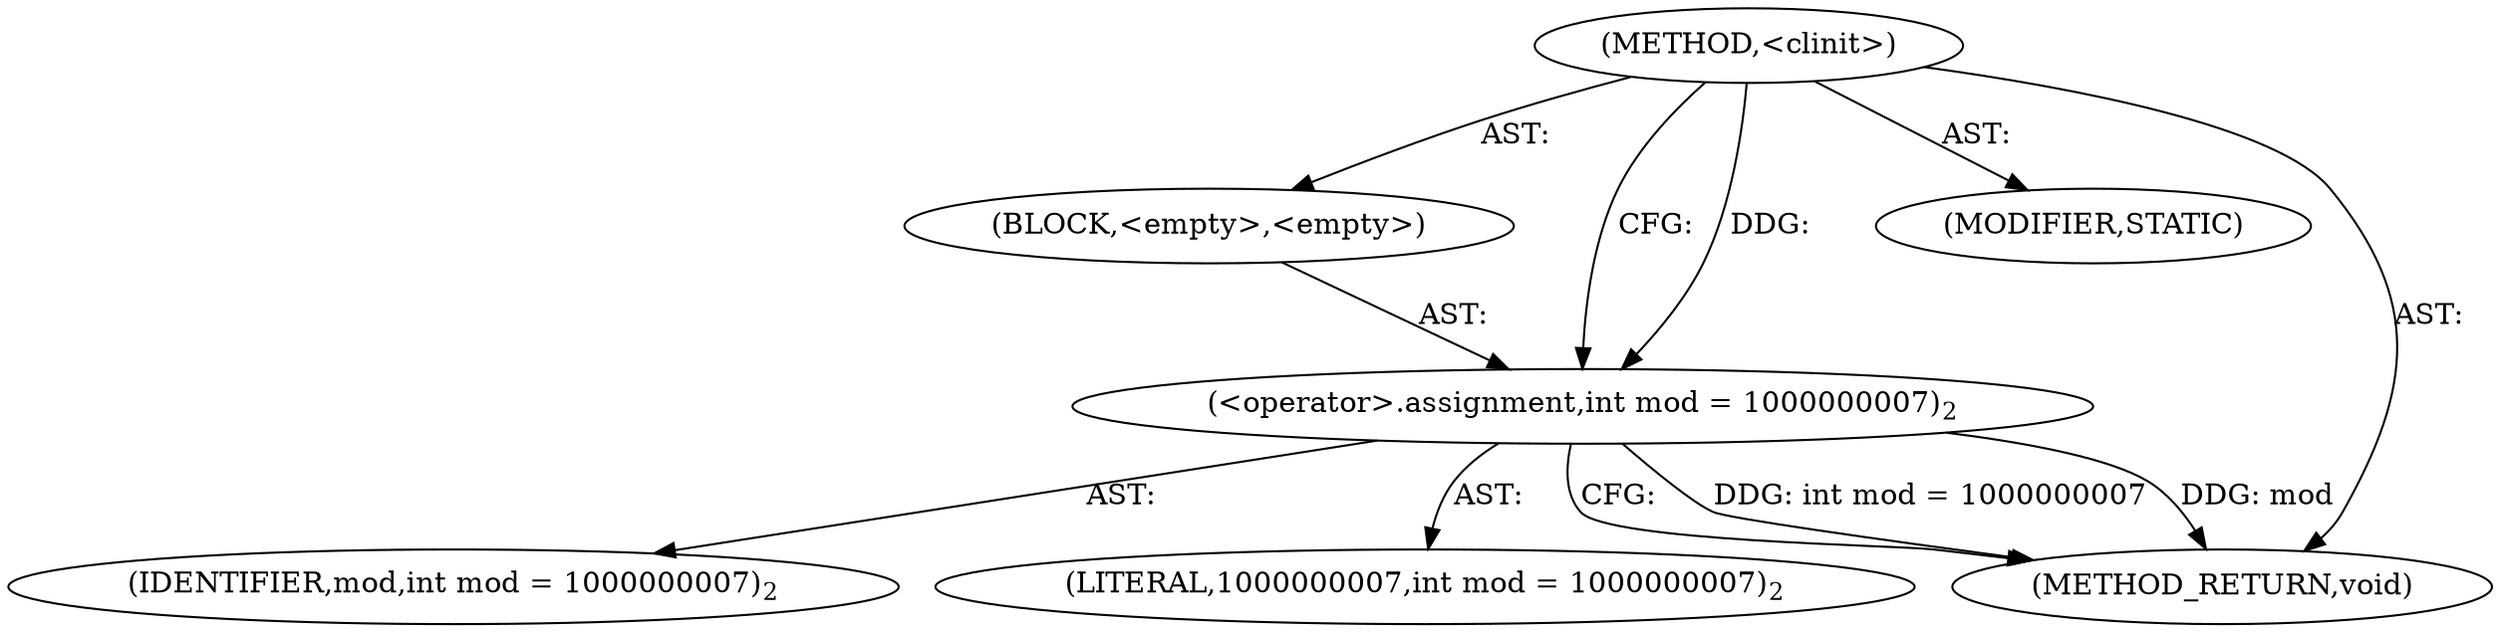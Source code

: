 digraph "&lt;clinit&gt;" {  
"289" [label = <(METHOD,&lt;clinit&gt;)> ]
"290" [label = <(BLOCK,&lt;empty&gt;,&lt;empty&gt;)> ]
"291" [label = <(&lt;operator&gt;.assignment,int mod = 1000000007)<SUB>2</SUB>> ]
"292" [label = <(IDENTIFIER,mod,int mod = 1000000007)<SUB>2</SUB>> ]
"293" [label = <(LITERAL,1000000007,int mod = 1000000007)<SUB>2</SUB>> ]
"294" [label = <(MODIFIER,STATIC)> ]
"295" [label = <(METHOD_RETURN,void)> ]
  "289" -> "290"  [ label = "AST: "] 
  "289" -> "294"  [ label = "AST: "] 
  "289" -> "295"  [ label = "AST: "] 
  "290" -> "291"  [ label = "AST: "] 
  "291" -> "292"  [ label = "AST: "] 
  "291" -> "293"  [ label = "AST: "] 
  "291" -> "295"  [ label = "CFG: "] 
  "289" -> "291"  [ label = "CFG: "] 
  "291" -> "295"  [ label = "DDG: int mod = 1000000007"] 
  "291" -> "295"  [ label = "DDG: mod"] 
  "289" -> "291"  [ label = "DDG: "] 
}
